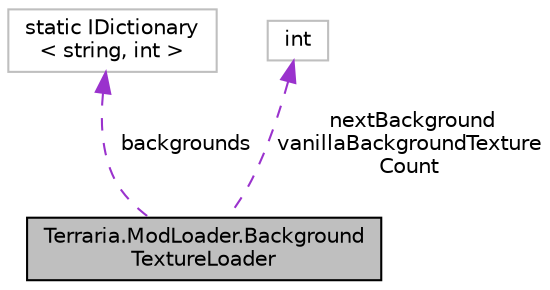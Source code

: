 digraph "Terraria.ModLoader.BackgroundTextureLoader"
{
  edge [fontname="Helvetica",fontsize="10",labelfontname="Helvetica",labelfontsize="10"];
  node [fontname="Helvetica",fontsize="10",shape=record];
  Node1 [label="Terraria.ModLoader.Background\lTextureLoader",height=0.2,width=0.4,color="black", fillcolor="grey75", style="filled", fontcolor="black"];
  Node2 -> Node1 [dir="back",color="darkorchid3",fontsize="10",style="dashed",label=" backgrounds" ,fontname="Helvetica"];
  Node2 [label="static IDictionary\l\< string, int \>",height=0.2,width=0.4,color="grey75", fillcolor="white", style="filled"];
  Node3 -> Node1 [dir="back",color="darkorchid3",fontsize="10",style="dashed",label=" nextBackground\nvanillaBackgroundTexture\lCount" ,fontname="Helvetica"];
  Node3 [label="int",height=0.2,width=0.4,color="grey75", fillcolor="white", style="filled"];
}
